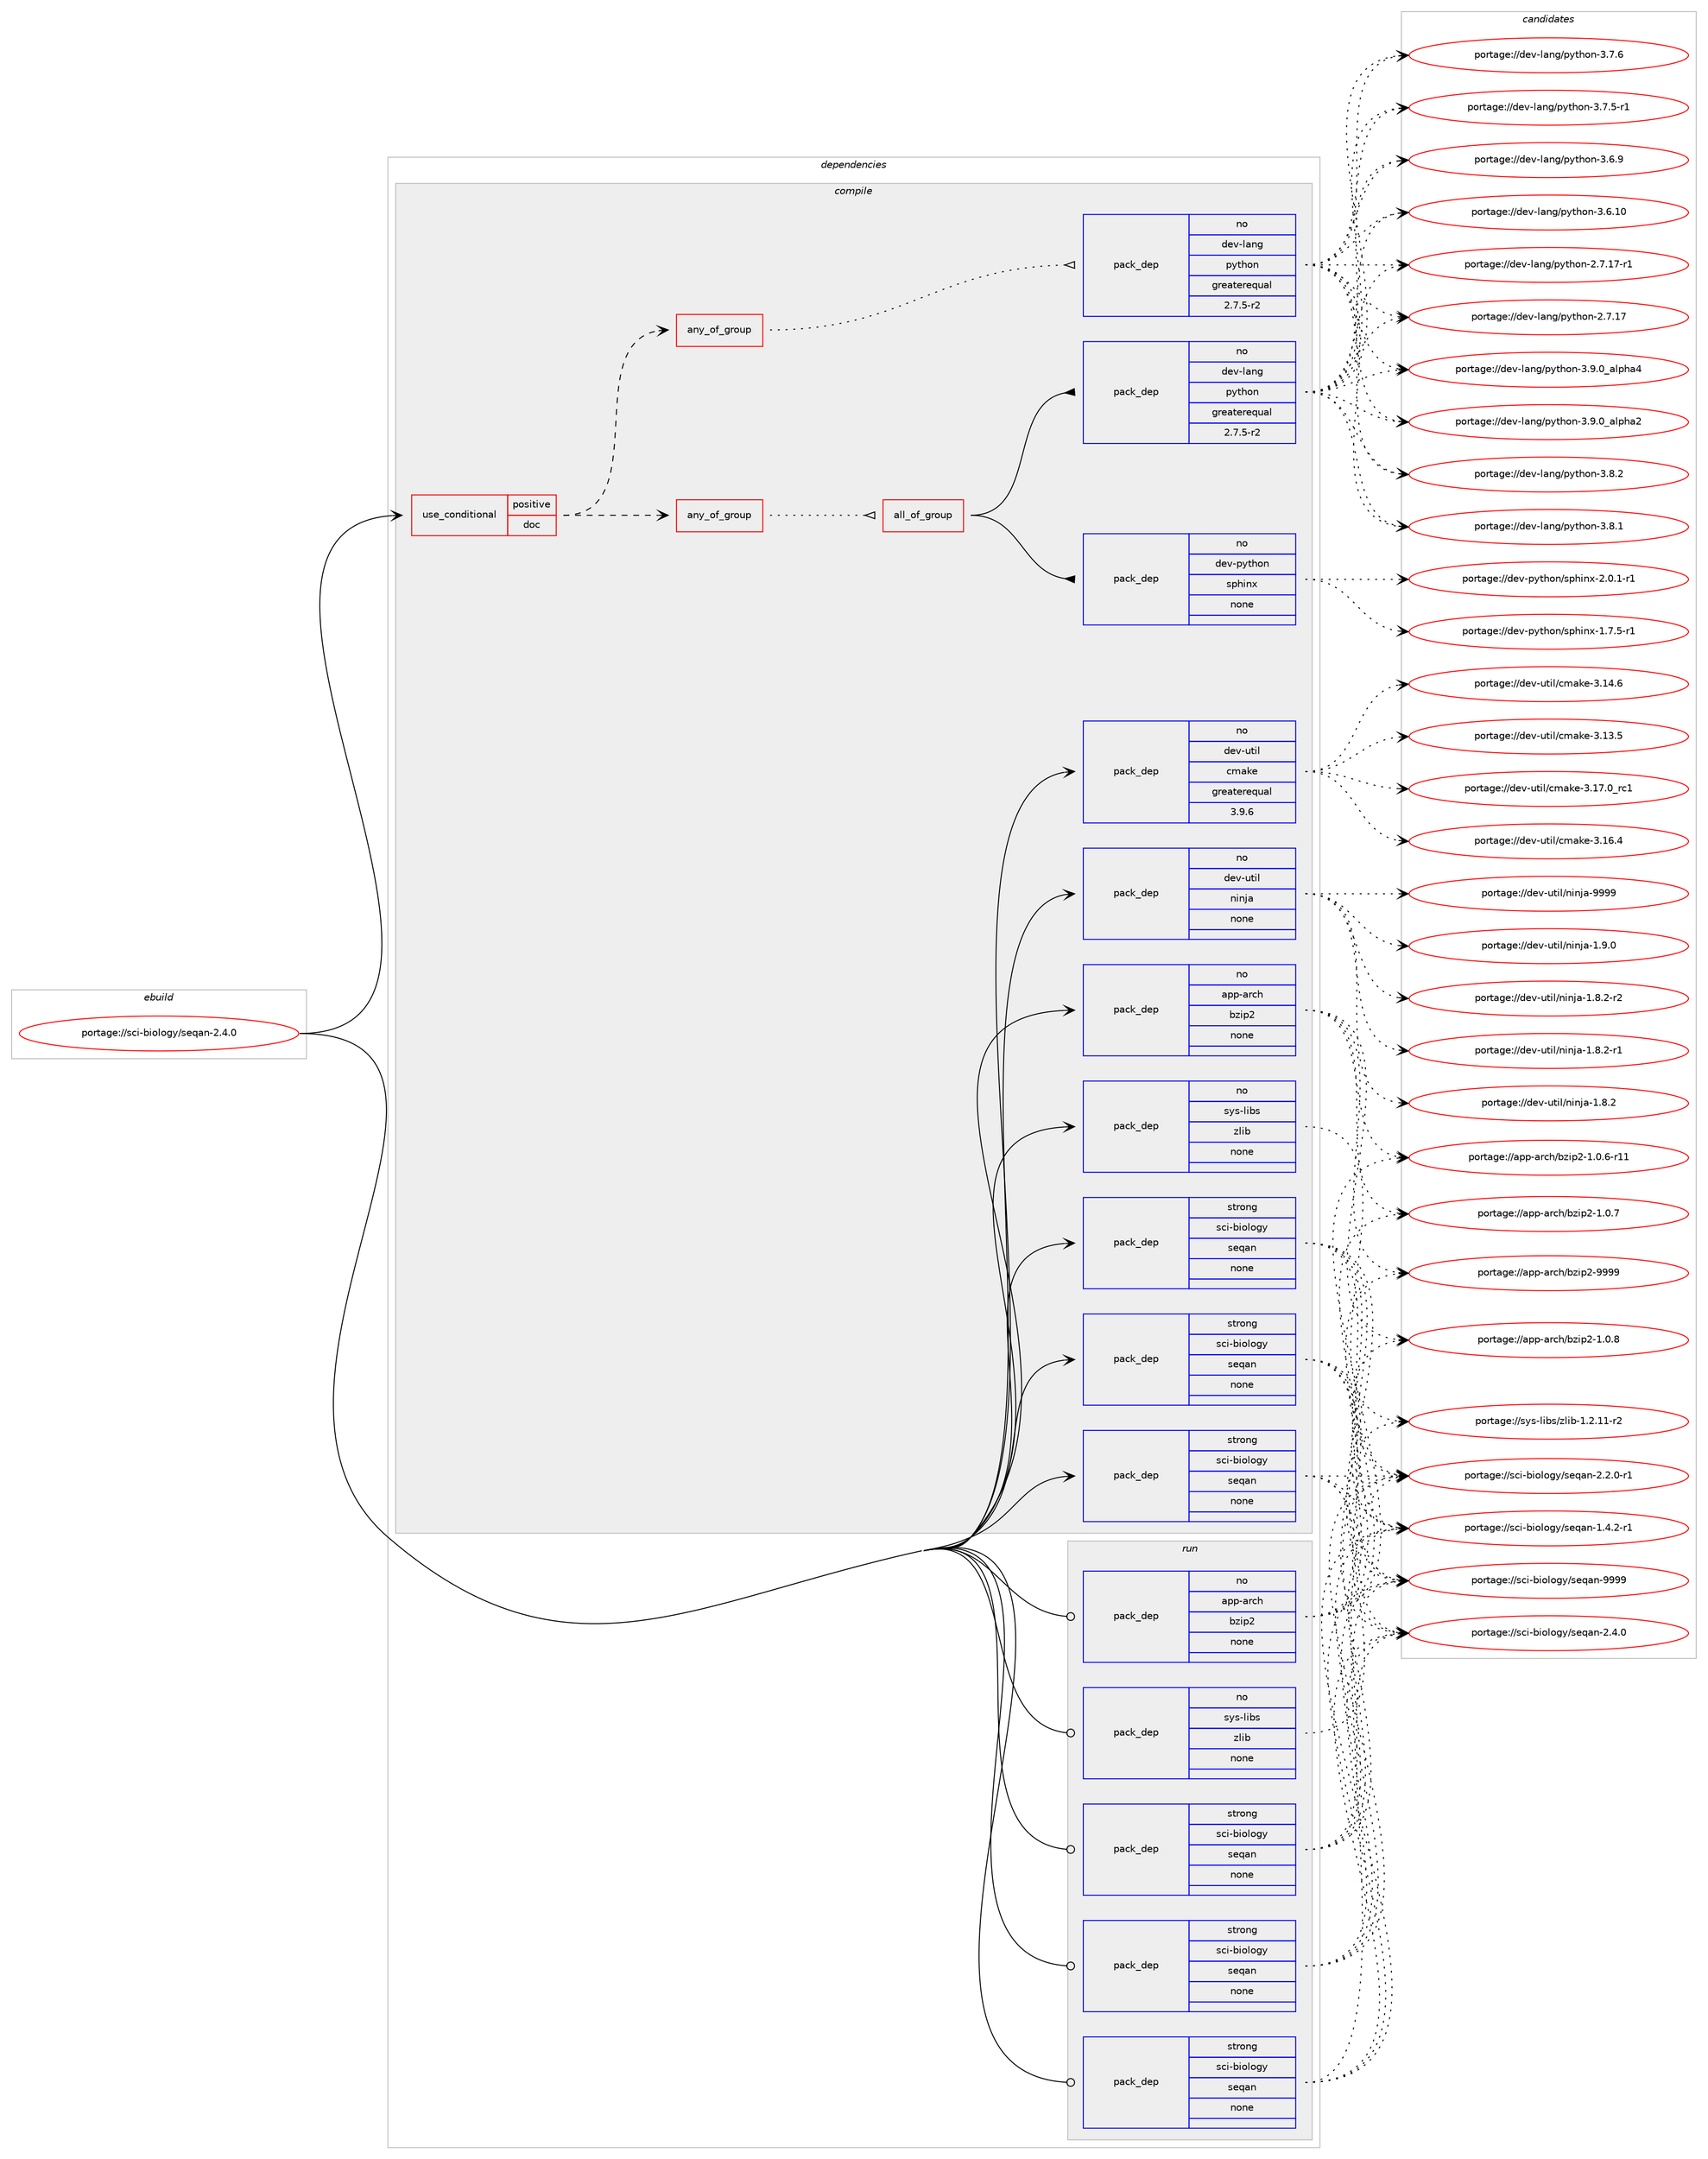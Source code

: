 digraph prolog {

# *************
# Graph options
# *************

newrank=true;
concentrate=true;
compound=true;
graph [rankdir=LR,fontname=Helvetica,fontsize=10,ranksep=1.5];#, ranksep=2.5, nodesep=0.2];
edge  [arrowhead=vee];
node  [fontname=Helvetica,fontsize=10];

# **********
# The ebuild
# **********

subgraph cluster_leftcol {
color=gray;
rank=same;
label=<<i>ebuild</i>>;
id [label="portage://sci-biology/seqan-2.4.0", color=red, width=4, href="../sci-biology/seqan-2.4.0.svg"];
}

# ****************
# The dependencies
# ****************

subgraph cluster_midcol {
color=gray;
label=<<i>dependencies</i>>;
subgraph cluster_compile {
fillcolor="#eeeeee";
style=filled;
label=<<i>compile</i>>;
subgraph cond11502 {
dependency56265 [label=<<TABLE BORDER="0" CELLBORDER="1" CELLSPACING="0" CELLPADDING="4"><TR><TD ROWSPAN="3" CELLPADDING="10">use_conditional</TD></TR><TR><TD>positive</TD></TR><TR><TD>doc</TD></TR></TABLE>>, shape=none, color=red];
subgraph any1151 {
dependency56266 [label=<<TABLE BORDER="0" CELLBORDER="1" CELLSPACING="0" CELLPADDING="4"><TR><TD CELLPADDING="10">any_of_group</TD></TR></TABLE>>, shape=none, color=red];subgraph all54 {
dependency56267 [label=<<TABLE BORDER="0" CELLBORDER="1" CELLSPACING="0" CELLPADDING="4"><TR><TD CELLPADDING="10">all_of_group</TD></TR></TABLE>>, shape=none, color=red];subgraph pack43561 {
dependency56268 [label=<<TABLE BORDER="0" CELLBORDER="1" CELLSPACING="0" CELLPADDING="4" WIDTH="220"><TR><TD ROWSPAN="6" CELLPADDING="30">pack_dep</TD></TR><TR><TD WIDTH="110">no</TD></TR><TR><TD>dev-lang</TD></TR><TR><TD>python</TD></TR><TR><TD>greaterequal</TD></TR><TR><TD>2.7.5-r2</TD></TR></TABLE>>, shape=none, color=blue];
}
dependency56267:e -> dependency56268:w [weight=20,style="solid",arrowhead="inv"];
subgraph pack43562 {
dependency56269 [label=<<TABLE BORDER="0" CELLBORDER="1" CELLSPACING="0" CELLPADDING="4" WIDTH="220"><TR><TD ROWSPAN="6" CELLPADDING="30">pack_dep</TD></TR><TR><TD WIDTH="110">no</TD></TR><TR><TD>dev-python</TD></TR><TR><TD>sphinx</TD></TR><TR><TD>none</TD></TR><TR><TD></TD></TR></TABLE>>, shape=none, color=blue];
}
dependency56267:e -> dependency56269:w [weight=20,style="solid",arrowhead="inv"];
}
dependency56266:e -> dependency56267:w [weight=20,style="dotted",arrowhead="oinv"];
}
dependency56265:e -> dependency56266:w [weight=20,style="dashed",arrowhead="vee"];
subgraph any1152 {
dependency56270 [label=<<TABLE BORDER="0" CELLBORDER="1" CELLSPACING="0" CELLPADDING="4"><TR><TD CELLPADDING="10">any_of_group</TD></TR></TABLE>>, shape=none, color=red];subgraph pack43563 {
dependency56271 [label=<<TABLE BORDER="0" CELLBORDER="1" CELLSPACING="0" CELLPADDING="4" WIDTH="220"><TR><TD ROWSPAN="6" CELLPADDING="30">pack_dep</TD></TR><TR><TD WIDTH="110">no</TD></TR><TR><TD>dev-lang</TD></TR><TR><TD>python</TD></TR><TR><TD>greaterequal</TD></TR><TR><TD>2.7.5-r2</TD></TR></TABLE>>, shape=none, color=blue];
}
dependency56270:e -> dependency56271:w [weight=20,style="dotted",arrowhead="oinv"];
}
dependency56265:e -> dependency56270:w [weight=20,style="dashed",arrowhead="vee"];
}
id:e -> dependency56265:w [weight=20,style="solid",arrowhead="vee"];
subgraph pack43564 {
dependency56272 [label=<<TABLE BORDER="0" CELLBORDER="1" CELLSPACING="0" CELLPADDING="4" WIDTH="220"><TR><TD ROWSPAN="6" CELLPADDING="30">pack_dep</TD></TR><TR><TD WIDTH="110">no</TD></TR><TR><TD>app-arch</TD></TR><TR><TD>bzip2</TD></TR><TR><TD>none</TD></TR><TR><TD></TD></TR></TABLE>>, shape=none, color=blue];
}
id:e -> dependency56272:w [weight=20,style="solid",arrowhead="vee"];
subgraph pack43565 {
dependency56273 [label=<<TABLE BORDER="0" CELLBORDER="1" CELLSPACING="0" CELLPADDING="4" WIDTH="220"><TR><TD ROWSPAN="6" CELLPADDING="30">pack_dep</TD></TR><TR><TD WIDTH="110">no</TD></TR><TR><TD>dev-util</TD></TR><TR><TD>cmake</TD></TR><TR><TD>greaterequal</TD></TR><TR><TD>3.9.6</TD></TR></TABLE>>, shape=none, color=blue];
}
id:e -> dependency56273:w [weight=20,style="solid",arrowhead="vee"];
subgraph pack43566 {
dependency56274 [label=<<TABLE BORDER="0" CELLBORDER="1" CELLSPACING="0" CELLPADDING="4" WIDTH="220"><TR><TD ROWSPAN="6" CELLPADDING="30">pack_dep</TD></TR><TR><TD WIDTH="110">no</TD></TR><TR><TD>dev-util</TD></TR><TR><TD>ninja</TD></TR><TR><TD>none</TD></TR><TR><TD></TD></TR></TABLE>>, shape=none, color=blue];
}
id:e -> dependency56274:w [weight=20,style="solid",arrowhead="vee"];
subgraph pack43567 {
dependency56275 [label=<<TABLE BORDER="0" CELLBORDER="1" CELLSPACING="0" CELLPADDING="4" WIDTH="220"><TR><TD ROWSPAN="6" CELLPADDING="30">pack_dep</TD></TR><TR><TD WIDTH="110">no</TD></TR><TR><TD>sys-libs</TD></TR><TR><TD>zlib</TD></TR><TR><TD>none</TD></TR><TR><TD></TD></TR></TABLE>>, shape=none, color=blue];
}
id:e -> dependency56275:w [weight=20,style="solid",arrowhead="vee"];
subgraph pack43568 {
dependency56276 [label=<<TABLE BORDER="0" CELLBORDER="1" CELLSPACING="0" CELLPADDING="4" WIDTH="220"><TR><TD ROWSPAN="6" CELLPADDING="30">pack_dep</TD></TR><TR><TD WIDTH="110">strong</TD></TR><TR><TD>sci-biology</TD></TR><TR><TD>seqan</TD></TR><TR><TD>none</TD></TR><TR><TD></TD></TR></TABLE>>, shape=none, color=blue];
}
id:e -> dependency56276:w [weight=20,style="solid",arrowhead="vee"];
subgraph pack43569 {
dependency56277 [label=<<TABLE BORDER="0" CELLBORDER="1" CELLSPACING="0" CELLPADDING="4" WIDTH="220"><TR><TD ROWSPAN="6" CELLPADDING="30">pack_dep</TD></TR><TR><TD WIDTH="110">strong</TD></TR><TR><TD>sci-biology</TD></TR><TR><TD>seqan</TD></TR><TR><TD>none</TD></TR><TR><TD></TD></TR></TABLE>>, shape=none, color=blue];
}
id:e -> dependency56277:w [weight=20,style="solid",arrowhead="vee"];
subgraph pack43570 {
dependency56278 [label=<<TABLE BORDER="0" CELLBORDER="1" CELLSPACING="0" CELLPADDING="4" WIDTH="220"><TR><TD ROWSPAN="6" CELLPADDING="30">pack_dep</TD></TR><TR><TD WIDTH="110">strong</TD></TR><TR><TD>sci-biology</TD></TR><TR><TD>seqan</TD></TR><TR><TD>none</TD></TR><TR><TD></TD></TR></TABLE>>, shape=none, color=blue];
}
id:e -> dependency56278:w [weight=20,style="solid",arrowhead="vee"];
}
subgraph cluster_compileandrun {
fillcolor="#eeeeee";
style=filled;
label=<<i>compile and run</i>>;
}
subgraph cluster_run {
fillcolor="#eeeeee";
style=filled;
label=<<i>run</i>>;
subgraph pack43571 {
dependency56279 [label=<<TABLE BORDER="0" CELLBORDER="1" CELLSPACING="0" CELLPADDING="4" WIDTH="220"><TR><TD ROWSPAN="6" CELLPADDING="30">pack_dep</TD></TR><TR><TD WIDTH="110">no</TD></TR><TR><TD>app-arch</TD></TR><TR><TD>bzip2</TD></TR><TR><TD>none</TD></TR><TR><TD></TD></TR></TABLE>>, shape=none, color=blue];
}
id:e -> dependency56279:w [weight=20,style="solid",arrowhead="odot"];
subgraph pack43572 {
dependency56280 [label=<<TABLE BORDER="0" CELLBORDER="1" CELLSPACING="0" CELLPADDING="4" WIDTH="220"><TR><TD ROWSPAN="6" CELLPADDING="30">pack_dep</TD></TR><TR><TD WIDTH="110">no</TD></TR><TR><TD>sys-libs</TD></TR><TR><TD>zlib</TD></TR><TR><TD>none</TD></TR><TR><TD></TD></TR></TABLE>>, shape=none, color=blue];
}
id:e -> dependency56280:w [weight=20,style="solid",arrowhead="odot"];
subgraph pack43573 {
dependency56281 [label=<<TABLE BORDER="0" CELLBORDER="1" CELLSPACING="0" CELLPADDING="4" WIDTH="220"><TR><TD ROWSPAN="6" CELLPADDING="30">pack_dep</TD></TR><TR><TD WIDTH="110">strong</TD></TR><TR><TD>sci-biology</TD></TR><TR><TD>seqan</TD></TR><TR><TD>none</TD></TR><TR><TD></TD></TR></TABLE>>, shape=none, color=blue];
}
id:e -> dependency56281:w [weight=20,style="solid",arrowhead="odot"];
subgraph pack43574 {
dependency56282 [label=<<TABLE BORDER="0" CELLBORDER="1" CELLSPACING="0" CELLPADDING="4" WIDTH="220"><TR><TD ROWSPAN="6" CELLPADDING="30">pack_dep</TD></TR><TR><TD WIDTH="110">strong</TD></TR><TR><TD>sci-biology</TD></TR><TR><TD>seqan</TD></TR><TR><TD>none</TD></TR><TR><TD></TD></TR></TABLE>>, shape=none, color=blue];
}
id:e -> dependency56282:w [weight=20,style="solid",arrowhead="odot"];
subgraph pack43575 {
dependency56283 [label=<<TABLE BORDER="0" CELLBORDER="1" CELLSPACING="0" CELLPADDING="4" WIDTH="220"><TR><TD ROWSPAN="6" CELLPADDING="30">pack_dep</TD></TR><TR><TD WIDTH="110">strong</TD></TR><TR><TD>sci-biology</TD></TR><TR><TD>seqan</TD></TR><TR><TD>none</TD></TR><TR><TD></TD></TR></TABLE>>, shape=none, color=blue];
}
id:e -> dependency56283:w [weight=20,style="solid",arrowhead="odot"];
}
}

# **************
# The candidates
# **************

subgraph cluster_choices {
rank=same;
color=gray;
label=<<i>candidates</i>>;

subgraph choice43561 {
color=black;
nodesep=1;
choice10010111845108971101034711212111610411111045514657464895971081121049752 [label="portage://dev-lang/python-3.9.0_alpha4", color=red, width=4,href="../dev-lang/python-3.9.0_alpha4.svg"];
choice10010111845108971101034711212111610411111045514657464895971081121049750 [label="portage://dev-lang/python-3.9.0_alpha2", color=red, width=4,href="../dev-lang/python-3.9.0_alpha2.svg"];
choice100101118451089711010347112121116104111110455146564650 [label="portage://dev-lang/python-3.8.2", color=red, width=4,href="../dev-lang/python-3.8.2.svg"];
choice100101118451089711010347112121116104111110455146564649 [label="portage://dev-lang/python-3.8.1", color=red, width=4,href="../dev-lang/python-3.8.1.svg"];
choice100101118451089711010347112121116104111110455146554654 [label="portage://dev-lang/python-3.7.6", color=red, width=4,href="../dev-lang/python-3.7.6.svg"];
choice1001011184510897110103471121211161041111104551465546534511449 [label="portage://dev-lang/python-3.7.5-r1", color=red, width=4,href="../dev-lang/python-3.7.5-r1.svg"];
choice100101118451089711010347112121116104111110455146544657 [label="portage://dev-lang/python-3.6.9", color=red, width=4,href="../dev-lang/python-3.6.9.svg"];
choice10010111845108971101034711212111610411111045514654464948 [label="portage://dev-lang/python-3.6.10", color=red, width=4,href="../dev-lang/python-3.6.10.svg"];
choice100101118451089711010347112121116104111110455046554649554511449 [label="portage://dev-lang/python-2.7.17-r1", color=red, width=4,href="../dev-lang/python-2.7.17-r1.svg"];
choice10010111845108971101034711212111610411111045504655464955 [label="portage://dev-lang/python-2.7.17", color=red, width=4,href="../dev-lang/python-2.7.17.svg"];
dependency56268:e -> choice10010111845108971101034711212111610411111045514657464895971081121049752:w [style=dotted,weight="100"];
dependency56268:e -> choice10010111845108971101034711212111610411111045514657464895971081121049750:w [style=dotted,weight="100"];
dependency56268:e -> choice100101118451089711010347112121116104111110455146564650:w [style=dotted,weight="100"];
dependency56268:e -> choice100101118451089711010347112121116104111110455146564649:w [style=dotted,weight="100"];
dependency56268:e -> choice100101118451089711010347112121116104111110455146554654:w [style=dotted,weight="100"];
dependency56268:e -> choice1001011184510897110103471121211161041111104551465546534511449:w [style=dotted,weight="100"];
dependency56268:e -> choice100101118451089711010347112121116104111110455146544657:w [style=dotted,weight="100"];
dependency56268:e -> choice10010111845108971101034711212111610411111045514654464948:w [style=dotted,weight="100"];
dependency56268:e -> choice100101118451089711010347112121116104111110455046554649554511449:w [style=dotted,weight="100"];
dependency56268:e -> choice10010111845108971101034711212111610411111045504655464955:w [style=dotted,weight="100"];
}
subgraph choice43562 {
color=black;
nodesep=1;
choice10010111845112121116104111110471151121041051101204550464846494511449 [label="portage://dev-python/sphinx-2.0.1-r1", color=red, width=4,href="../dev-python/sphinx-2.0.1-r1.svg"];
choice10010111845112121116104111110471151121041051101204549465546534511449 [label="portage://dev-python/sphinx-1.7.5-r1", color=red, width=4,href="../dev-python/sphinx-1.7.5-r1.svg"];
dependency56269:e -> choice10010111845112121116104111110471151121041051101204550464846494511449:w [style=dotted,weight="100"];
dependency56269:e -> choice10010111845112121116104111110471151121041051101204549465546534511449:w [style=dotted,weight="100"];
}
subgraph choice43563 {
color=black;
nodesep=1;
choice10010111845108971101034711212111610411111045514657464895971081121049752 [label="portage://dev-lang/python-3.9.0_alpha4", color=red, width=4,href="../dev-lang/python-3.9.0_alpha4.svg"];
choice10010111845108971101034711212111610411111045514657464895971081121049750 [label="portage://dev-lang/python-3.9.0_alpha2", color=red, width=4,href="../dev-lang/python-3.9.0_alpha2.svg"];
choice100101118451089711010347112121116104111110455146564650 [label="portage://dev-lang/python-3.8.2", color=red, width=4,href="../dev-lang/python-3.8.2.svg"];
choice100101118451089711010347112121116104111110455146564649 [label="portage://dev-lang/python-3.8.1", color=red, width=4,href="../dev-lang/python-3.8.1.svg"];
choice100101118451089711010347112121116104111110455146554654 [label="portage://dev-lang/python-3.7.6", color=red, width=4,href="../dev-lang/python-3.7.6.svg"];
choice1001011184510897110103471121211161041111104551465546534511449 [label="portage://dev-lang/python-3.7.5-r1", color=red, width=4,href="../dev-lang/python-3.7.5-r1.svg"];
choice100101118451089711010347112121116104111110455146544657 [label="portage://dev-lang/python-3.6.9", color=red, width=4,href="../dev-lang/python-3.6.9.svg"];
choice10010111845108971101034711212111610411111045514654464948 [label="portage://dev-lang/python-3.6.10", color=red, width=4,href="../dev-lang/python-3.6.10.svg"];
choice100101118451089711010347112121116104111110455046554649554511449 [label="portage://dev-lang/python-2.7.17-r1", color=red, width=4,href="../dev-lang/python-2.7.17-r1.svg"];
choice10010111845108971101034711212111610411111045504655464955 [label="portage://dev-lang/python-2.7.17", color=red, width=4,href="../dev-lang/python-2.7.17.svg"];
dependency56271:e -> choice10010111845108971101034711212111610411111045514657464895971081121049752:w [style=dotted,weight="100"];
dependency56271:e -> choice10010111845108971101034711212111610411111045514657464895971081121049750:w [style=dotted,weight="100"];
dependency56271:e -> choice100101118451089711010347112121116104111110455146564650:w [style=dotted,weight="100"];
dependency56271:e -> choice100101118451089711010347112121116104111110455146564649:w [style=dotted,weight="100"];
dependency56271:e -> choice100101118451089711010347112121116104111110455146554654:w [style=dotted,weight="100"];
dependency56271:e -> choice1001011184510897110103471121211161041111104551465546534511449:w [style=dotted,weight="100"];
dependency56271:e -> choice100101118451089711010347112121116104111110455146544657:w [style=dotted,weight="100"];
dependency56271:e -> choice10010111845108971101034711212111610411111045514654464948:w [style=dotted,weight="100"];
dependency56271:e -> choice100101118451089711010347112121116104111110455046554649554511449:w [style=dotted,weight="100"];
dependency56271:e -> choice10010111845108971101034711212111610411111045504655464955:w [style=dotted,weight="100"];
}
subgraph choice43564 {
color=black;
nodesep=1;
choice971121124597114991044798122105112504557575757 [label="portage://app-arch/bzip2-9999", color=red, width=4,href="../app-arch/bzip2-9999.svg"];
choice97112112459711499104479812210511250454946484656 [label="portage://app-arch/bzip2-1.0.8", color=red, width=4,href="../app-arch/bzip2-1.0.8.svg"];
choice97112112459711499104479812210511250454946484655 [label="portage://app-arch/bzip2-1.0.7", color=red, width=4,href="../app-arch/bzip2-1.0.7.svg"];
choice97112112459711499104479812210511250454946484654451144949 [label="portage://app-arch/bzip2-1.0.6-r11", color=red, width=4,href="../app-arch/bzip2-1.0.6-r11.svg"];
dependency56272:e -> choice971121124597114991044798122105112504557575757:w [style=dotted,weight="100"];
dependency56272:e -> choice97112112459711499104479812210511250454946484656:w [style=dotted,weight="100"];
dependency56272:e -> choice97112112459711499104479812210511250454946484655:w [style=dotted,weight="100"];
dependency56272:e -> choice97112112459711499104479812210511250454946484654451144949:w [style=dotted,weight="100"];
}
subgraph choice43565 {
color=black;
nodesep=1;
choice1001011184511711610510847991099710710145514649554648951149949 [label="portage://dev-util/cmake-3.17.0_rc1", color=red, width=4,href="../dev-util/cmake-3.17.0_rc1.svg"];
choice1001011184511711610510847991099710710145514649544652 [label="portage://dev-util/cmake-3.16.4", color=red, width=4,href="../dev-util/cmake-3.16.4.svg"];
choice1001011184511711610510847991099710710145514649524654 [label="portage://dev-util/cmake-3.14.6", color=red, width=4,href="../dev-util/cmake-3.14.6.svg"];
choice1001011184511711610510847991099710710145514649514653 [label="portage://dev-util/cmake-3.13.5", color=red, width=4,href="../dev-util/cmake-3.13.5.svg"];
dependency56273:e -> choice1001011184511711610510847991099710710145514649554648951149949:w [style=dotted,weight="100"];
dependency56273:e -> choice1001011184511711610510847991099710710145514649544652:w [style=dotted,weight="100"];
dependency56273:e -> choice1001011184511711610510847991099710710145514649524654:w [style=dotted,weight="100"];
dependency56273:e -> choice1001011184511711610510847991099710710145514649514653:w [style=dotted,weight="100"];
}
subgraph choice43566 {
color=black;
nodesep=1;
choice1001011184511711610510847110105110106974557575757 [label="portage://dev-util/ninja-9999", color=red, width=4,href="../dev-util/ninja-9999.svg"];
choice100101118451171161051084711010511010697454946574648 [label="portage://dev-util/ninja-1.9.0", color=red, width=4,href="../dev-util/ninja-1.9.0.svg"];
choice1001011184511711610510847110105110106974549465646504511450 [label="portage://dev-util/ninja-1.8.2-r2", color=red, width=4,href="../dev-util/ninja-1.8.2-r2.svg"];
choice1001011184511711610510847110105110106974549465646504511449 [label="portage://dev-util/ninja-1.8.2-r1", color=red, width=4,href="../dev-util/ninja-1.8.2-r1.svg"];
choice100101118451171161051084711010511010697454946564650 [label="portage://dev-util/ninja-1.8.2", color=red, width=4,href="../dev-util/ninja-1.8.2.svg"];
dependency56274:e -> choice1001011184511711610510847110105110106974557575757:w [style=dotted,weight="100"];
dependency56274:e -> choice100101118451171161051084711010511010697454946574648:w [style=dotted,weight="100"];
dependency56274:e -> choice1001011184511711610510847110105110106974549465646504511450:w [style=dotted,weight="100"];
dependency56274:e -> choice1001011184511711610510847110105110106974549465646504511449:w [style=dotted,weight="100"];
dependency56274:e -> choice100101118451171161051084711010511010697454946564650:w [style=dotted,weight="100"];
}
subgraph choice43567 {
color=black;
nodesep=1;
choice11512111545108105981154712210810598454946504649494511450 [label="portage://sys-libs/zlib-1.2.11-r2", color=red, width=4,href="../sys-libs/zlib-1.2.11-r2.svg"];
dependency56275:e -> choice11512111545108105981154712210810598454946504649494511450:w [style=dotted,weight="100"];
}
subgraph choice43568 {
color=black;
nodesep=1;
choice11599105459810511110811110312147115101113971104557575757 [label="portage://sci-biology/seqan-9999", color=red, width=4,href="../sci-biology/seqan-9999.svg"];
choice1159910545981051111081111031214711510111397110455046524648 [label="portage://sci-biology/seqan-2.4.0", color=red, width=4,href="../sci-biology/seqan-2.4.0.svg"];
choice11599105459810511110811110312147115101113971104550465046484511449 [label="portage://sci-biology/seqan-2.2.0-r1", color=red, width=4,href="../sci-biology/seqan-2.2.0-r1.svg"];
choice11599105459810511110811110312147115101113971104549465246504511449 [label="portage://sci-biology/seqan-1.4.2-r1", color=red, width=4,href="../sci-biology/seqan-1.4.2-r1.svg"];
dependency56276:e -> choice11599105459810511110811110312147115101113971104557575757:w [style=dotted,weight="100"];
dependency56276:e -> choice1159910545981051111081111031214711510111397110455046524648:w [style=dotted,weight="100"];
dependency56276:e -> choice11599105459810511110811110312147115101113971104550465046484511449:w [style=dotted,weight="100"];
dependency56276:e -> choice11599105459810511110811110312147115101113971104549465246504511449:w [style=dotted,weight="100"];
}
subgraph choice43569 {
color=black;
nodesep=1;
choice11599105459810511110811110312147115101113971104557575757 [label="portage://sci-biology/seqan-9999", color=red, width=4,href="../sci-biology/seqan-9999.svg"];
choice1159910545981051111081111031214711510111397110455046524648 [label="portage://sci-biology/seqan-2.4.0", color=red, width=4,href="../sci-biology/seqan-2.4.0.svg"];
choice11599105459810511110811110312147115101113971104550465046484511449 [label="portage://sci-biology/seqan-2.2.0-r1", color=red, width=4,href="../sci-biology/seqan-2.2.0-r1.svg"];
choice11599105459810511110811110312147115101113971104549465246504511449 [label="portage://sci-biology/seqan-1.4.2-r1", color=red, width=4,href="../sci-biology/seqan-1.4.2-r1.svg"];
dependency56277:e -> choice11599105459810511110811110312147115101113971104557575757:w [style=dotted,weight="100"];
dependency56277:e -> choice1159910545981051111081111031214711510111397110455046524648:w [style=dotted,weight="100"];
dependency56277:e -> choice11599105459810511110811110312147115101113971104550465046484511449:w [style=dotted,weight="100"];
dependency56277:e -> choice11599105459810511110811110312147115101113971104549465246504511449:w [style=dotted,weight="100"];
}
subgraph choice43570 {
color=black;
nodesep=1;
choice11599105459810511110811110312147115101113971104557575757 [label="portage://sci-biology/seqan-9999", color=red, width=4,href="../sci-biology/seqan-9999.svg"];
choice1159910545981051111081111031214711510111397110455046524648 [label="portage://sci-biology/seqan-2.4.0", color=red, width=4,href="../sci-biology/seqan-2.4.0.svg"];
choice11599105459810511110811110312147115101113971104550465046484511449 [label="portage://sci-biology/seqan-2.2.0-r1", color=red, width=4,href="../sci-biology/seqan-2.2.0-r1.svg"];
choice11599105459810511110811110312147115101113971104549465246504511449 [label="portage://sci-biology/seqan-1.4.2-r1", color=red, width=4,href="../sci-biology/seqan-1.4.2-r1.svg"];
dependency56278:e -> choice11599105459810511110811110312147115101113971104557575757:w [style=dotted,weight="100"];
dependency56278:e -> choice1159910545981051111081111031214711510111397110455046524648:w [style=dotted,weight="100"];
dependency56278:e -> choice11599105459810511110811110312147115101113971104550465046484511449:w [style=dotted,weight="100"];
dependency56278:e -> choice11599105459810511110811110312147115101113971104549465246504511449:w [style=dotted,weight="100"];
}
subgraph choice43571 {
color=black;
nodesep=1;
choice971121124597114991044798122105112504557575757 [label="portage://app-arch/bzip2-9999", color=red, width=4,href="../app-arch/bzip2-9999.svg"];
choice97112112459711499104479812210511250454946484656 [label="portage://app-arch/bzip2-1.0.8", color=red, width=4,href="../app-arch/bzip2-1.0.8.svg"];
choice97112112459711499104479812210511250454946484655 [label="portage://app-arch/bzip2-1.0.7", color=red, width=4,href="../app-arch/bzip2-1.0.7.svg"];
choice97112112459711499104479812210511250454946484654451144949 [label="portage://app-arch/bzip2-1.0.6-r11", color=red, width=4,href="../app-arch/bzip2-1.0.6-r11.svg"];
dependency56279:e -> choice971121124597114991044798122105112504557575757:w [style=dotted,weight="100"];
dependency56279:e -> choice97112112459711499104479812210511250454946484656:w [style=dotted,weight="100"];
dependency56279:e -> choice97112112459711499104479812210511250454946484655:w [style=dotted,weight="100"];
dependency56279:e -> choice97112112459711499104479812210511250454946484654451144949:w [style=dotted,weight="100"];
}
subgraph choice43572 {
color=black;
nodesep=1;
choice11512111545108105981154712210810598454946504649494511450 [label="portage://sys-libs/zlib-1.2.11-r2", color=red, width=4,href="../sys-libs/zlib-1.2.11-r2.svg"];
dependency56280:e -> choice11512111545108105981154712210810598454946504649494511450:w [style=dotted,weight="100"];
}
subgraph choice43573 {
color=black;
nodesep=1;
choice11599105459810511110811110312147115101113971104557575757 [label="portage://sci-biology/seqan-9999", color=red, width=4,href="../sci-biology/seqan-9999.svg"];
choice1159910545981051111081111031214711510111397110455046524648 [label="portage://sci-biology/seqan-2.4.0", color=red, width=4,href="../sci-biology/seqan-2.4.0.svg"];
choice11599105459810511110811110312147115101113971104550465046484511449 [label="portage://sci-biology/seqan-2.2.0-r1", color=red, width=4,href="../sci-biology/seqan-2.2.0-r1.svg"];
choice11599105459810511110811110312147115101113971104549465246504511449 [label="portage://sci-biology/seqan-1.4.2-r1", color=red, width=4,href="../sci-biology/seqan-1.4.2-r1.svg"];
dependency56281:e -> choice11599105459810511110811110312147115101113971104557575757:w [style=dotted,weight="100"];
dependency56281:e -> choice1159910545981051111081111031214711510111397110455046524648:w [style=dotted,weight="100"];
dependency56281:e -> choice11599105459810511110811110312147115101113971104550465046484511449:w [style=dotted,weight="100"];
dependency56281:e -> choice11599105459810511110811110312147115101113971104549465246504511449:w [style=dotted,weight="100"];
}
subgraph choice43574 {
color=black;
nodesep=1;
choice11599105459810511110811110312147115101113971104557575757 [label="portage://sci-biology/seqan-9999", color=red, width=4,href="../sci-biology/seqan-9999.svg"];
choice1159910545981051111081111031214711510111397110455046524648 [label="portage://sci-biology/seqan-2.4.0", color=red, width=4,href="../sci-biology/seqan-2.4.0.svg"];
choice11599105459810511110811110312147115101113971104550465046484511449 [label="portage://sci-biology/seqan-2.2.0-r1", color=red, width=4,href="../sci-biology/seqan-2.2.0-r1.svg"];
choice11599105459810511110811110312147115101113971104549465246504511449 [label="portage://sci-biology/seqan-1.4.2-r1", color=red, width=4,href="../sci-biology/seqan-1.4.2-r1.svg"];
dependency56282:e -> choice11599105459810511110811110312147115101113971104557575757:w [style=dotted,weight="100"];
dependency56282:e -> choice1159910545981051111081111031214711510111397110455046524648:w [style=dotted,weight="100"];
dependency56282:e -> choice11599105459810511110811110312147115101113971104550465046484511449:w [style=dotted,weight="100"];
dependency56282:e -> choice11599105459810511110811110312147115101113971104549465246504511449:w [style=dotted,weight="100"];
}
subgraph choice43575 {
color=black;
nodesep=1;
choice11599105459810511110811110312147115101113971104557575757 [label="portage://sci-biology/seqan-9999", color=red, width=4,href="../sci-biology/seqan-9999.svg"];
choice1159910545981051111081111031214711510111397110455046524648 [label="portage://sci-biology/seqan-2.4.0", color=red, width=4,href="../sci-biology/seqan-2.4.0.svg"];
choice11599105459810511110811110312147115101113971104550465046484511449 [label="portage://sci-biology/seqan-2.2.0-r1", color=red, width=4,href="../sci-biology/seqan-2.2.0-r1.svg"];
choice11599105459810511110811110312147115101113971104549465246504511449 [label="portage://sci-biology/seqan-1.4.2-r1", color=red, width=4,href="../sci-biology/seqan-1.4.2-r1.svg"];
dependency56283:e -> choice11599105459810511110811110312147115101113971104557575757:w [style=dotted,weight="100"];
dependency56283:e -> choice1159910545981051111081111031214711510111397110455046524648:w [style=dotted,weight="100"];
dependency56283:e -> choice11599105459810511110811110312147115101113971104550465046484511449:w [style=dotted,weight="100"];
dependency56283:e -> choice11599105459810511110811110312147115101113971104549465246504511449:w [style=dotted,weight="100"];
}
}

}
